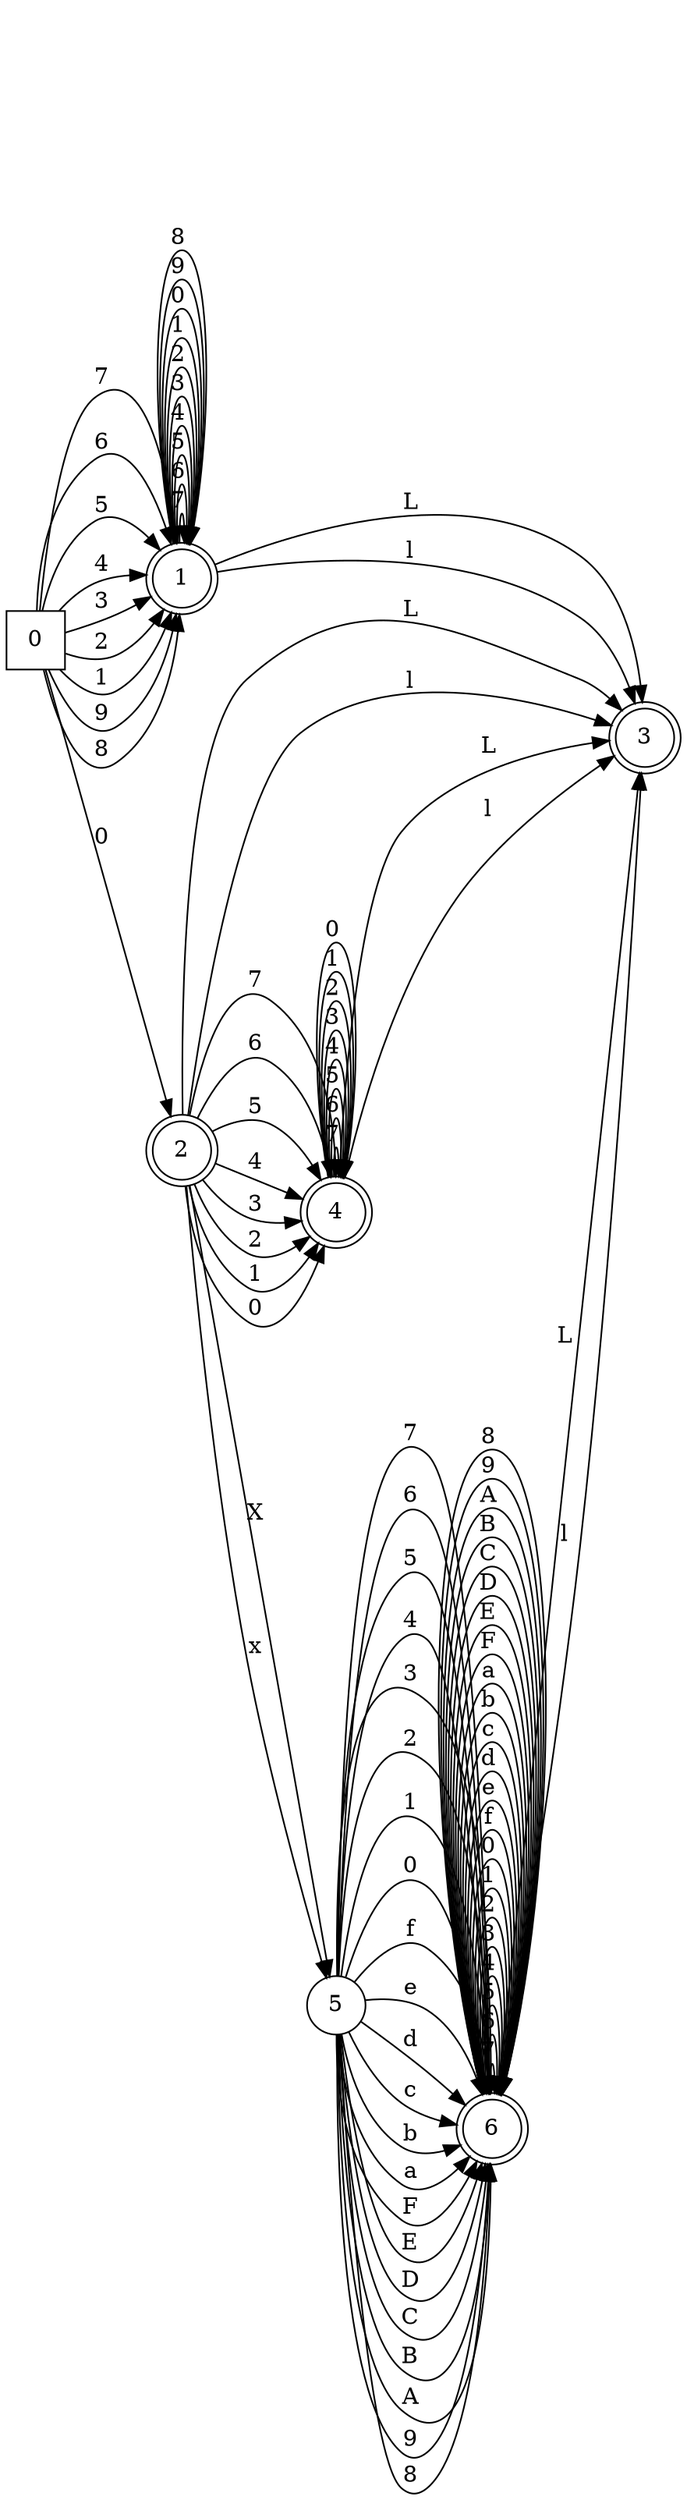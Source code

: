 digraph GeneradointLit {
rankdir=LR;
0 [ shape=square]
1 [ shape=doublecircle]
2 [ shape=doublecircle]
3 [ shape=doublecircle]
4 [ shape=doublecircle]
5 [ shape=circle]
6 [ shape=doublecircle]
0->1[label="7 "]
0->1[label="6 "]
0->1[label="5 "]
0->1[label="4 "]
0->1[label="3 "]
0->1[label="2 "]
0->1[label="1 "]
0->2[label="0 "]
0->1[label="9 "]
0->1[label="8 "]
1->3[label="L "]
1->3[label="l "]
1->1[label="7 "]
1->1[label="6 "]
1->1[label="5 "]
1->1[label="4 "]
1->1[label="3 "]
1->1[label="2 "]
1->1[label="1 "]
1->1[label="0 "]
1->1[label="9 "]
1->1[label="8 "]
2->3[label="L "]
2->3[label="l "]
2->4[label="7 "]
2->4[label="6 "]
2->4[label="5 "]
2->4[label="4 "]
2->4[label="3 "]
2->4[label="2 "]
2->4[label="1 "]
2->4[label="0 "]
2->5[label="X "]
2->5[label="x "]
4->3[label="L "]
4->3[label="l "]
4->4[label="7 "]
4->4[label="6 "]
4->4[label="5 "]
4->4[label="4 "]
4->4[label="3 "]
4->4[label="2 "]
4->4[label="1 "]
4->4[label="0 "]
5->6[label="7 "]
5->6[label="6 "]
5->6[label="5 "]
5->6[label="4 "]
5->6[label="3 "]
5->6[label="2 "]
5->6[label="1 "]
5->6[label="0 "]
5->6[label="f "]
5->6[label="e "]
5->6[label="d "]
5->6[label="c "]
5->6[label="b "]
5->6[label="a "]
5->6[label="F "]
5->6[label="E "]
5->6[label="D "]
5->6[label="C "]
5->6[label="B "]
5->6[label="A "]
5->6[label="9 "]
5->6[label="8 "]
6->3[label="L "]
6->3[label="l "]
6->6[label="7 "]
6->6[label="6 "]
6->6[label="5 "]
6->6[label="4 "]
6->6[label="3 "]
6->6[label="2 "]
6->6[label="1 "]
6->6[label="0 "]
6->6[label="f "]
6->6[label="e "]
6->6[label="d "]
6->6[label="c "]
6->6[label="b "]
6->6[label="a "]
6->6[label="F "]
6->6[label="E "]
6->6[label="D "]
6->6[label="C "]
6->6[label="B "]
6->6[label="A "]
6->6[label="9 "]
6->6[label="8 "]
}
